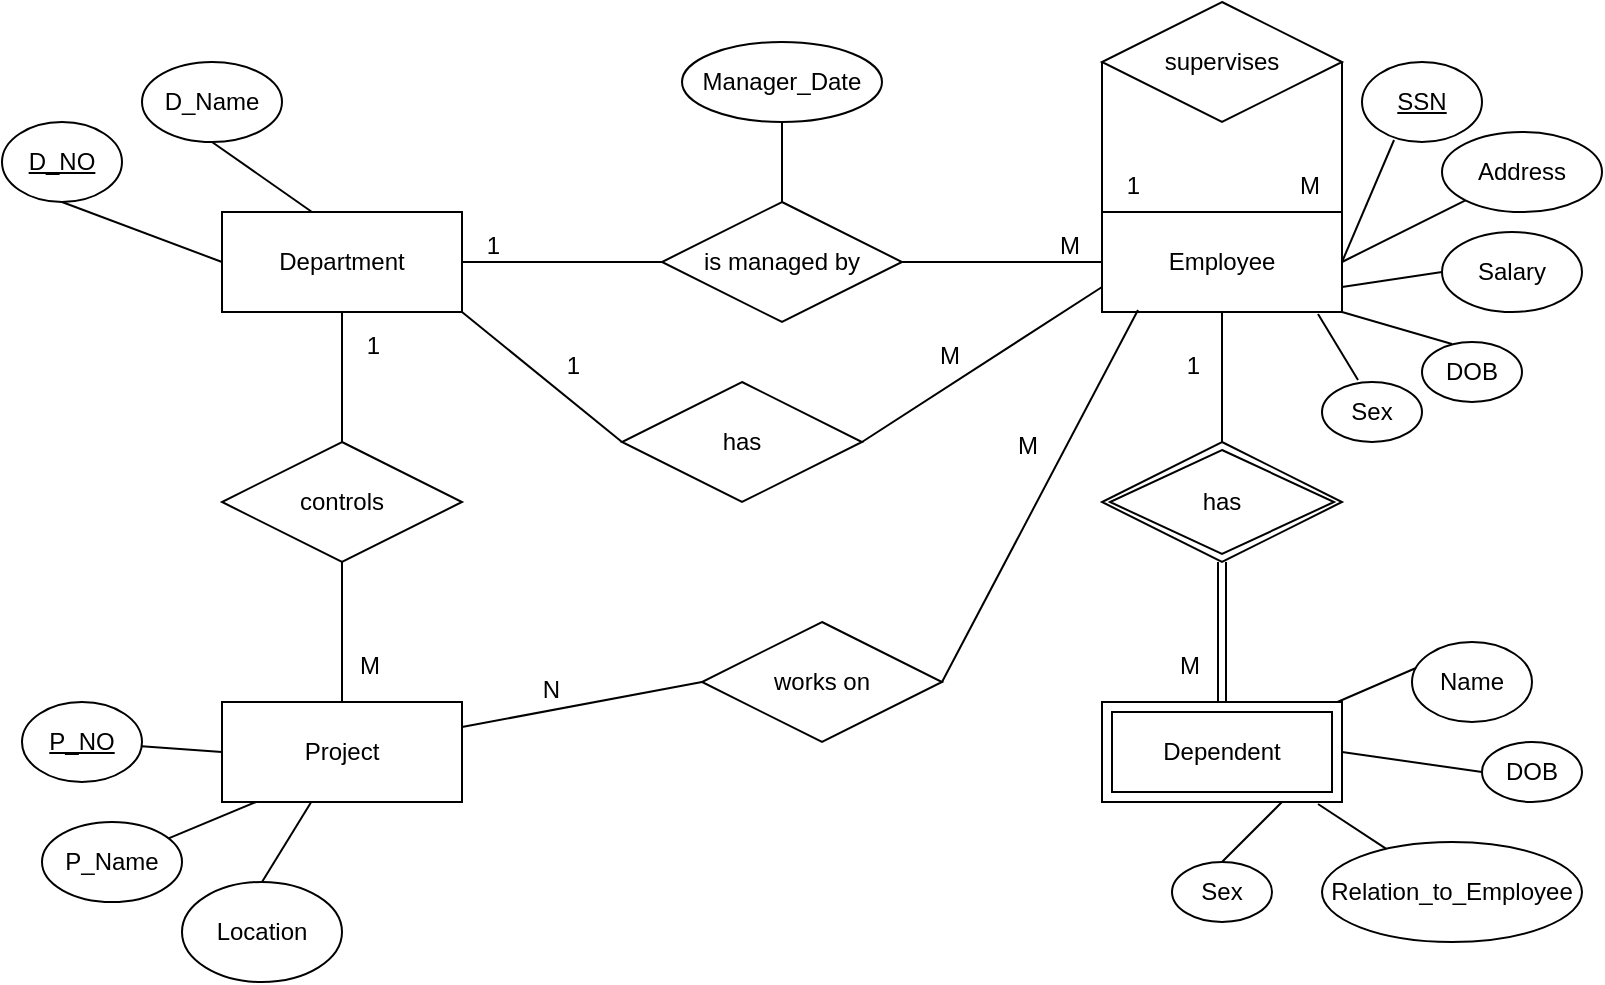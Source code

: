 <mxfile version="21.3.7" type="device">
  <diagram name="Page-1" id="j6ZAPR2rqscoWytCptds">
    <mxGraphModel dx="880" dy="532" grid="1" gridSize="10" guides="1" tooltips="1" connect="1" arrows="1" fold="1" page="1" pageScale="1" pageWidth="827" pageHeight="1169" math="0" shadow="0">
      <root>
        <mxCell id="0" />
        <mxCell id="1" parent="0" />
        <mxCell id="d5MeWGmfOfFBkk8LVq3q-39" value="Department" style="whiteSpace=wrap;html=1;align=center;" vertex="1" parent="1">
          <mxGeometry x="120" y="175" width="120" height="50" as="geometry" />
        </mxCell>
        <mxCell id="d5MeWGmfOfFBkk8LVq3q-40" value="Employee" style="whiteSpace=wrap;html=1;align=center;" vertex="1" parent="1">
          <mxGeometry x="560" y="175" width="120" height="50" as="geometry" />
        </mxCell>
        <mxCell id="d5MeWGmfOfFBkk8LVq3q-41" value="Project" style="whiteSpace=wrap;html=1;align=center;" vertex="1" parent="1">
          <mxGeometry x="120" y="420" width="120" height="50" as="geometry" />
        </mxCell>
        <mxCell id="d5MeWGmfOfFBkk8LVq3q-42" value="Dependent" style="shape=ext;margin=3;double=1;whiteSpace=wrap;html=1;align=center;" vertex="1" parent="1">
          <mxGeometry x="560" y="420" width="120" height="50" as="geometry" />
        </mxCell>
        <mxCell id="d5MeWGmfOfFBkk8LVq3q-44" value="is managed by" style="shape=rhombus;perimeter=rhombusPerimeter;whiteSpace=wrap;html=1;align=center;" vertex="1" parent="1">
          <mxGeometry x="340" y="170" width="120" height="60" as="geometry" />
        </mxCell>
        <mxCell id="d5MeWGmfOfFBkk8LVq3q-49" value="" style="endArrow=none;html=1;rounded=0;exitX=0;exitY=0.5;exitDx=0;exitDy=0;" edge="1" parent="1" source="d5MeWGmfOfFBkk8LVq3q-44" target="d5MeWGmfOfFBkk8LVq3q-39">
          <mxGeometry relative="1" as="geometry">
            <mxPoint x="200" y="250" as="sourcePoint" />
            <mxPoint x="260" y="200" as="targetPoint" />
          </mxGeometry>
        </mxCell>
        <mxCell id="d5MeWGmfOfFBkk8LVq3q-50" value="1" style="resizable=0;html=1;whiteSpace=wrap;align=right;verticalAlign=bottom;" connectable="0" vertex="1" parent="d5MeWGmfOfFBkk8LVq3q-49">
          <mxGeometry x="1" relative="1" as="geometry">
            <mxPoint x="20" as="offset" />
          </mxGeometry>
        </mxCell>
        <mxCell id="d5MeWGmfOfFBkk8LVq3q-51" value="" style="endArrow=none;html=1;rounded=0;entryX=0;entryY=0.5;entryDx=0;entryDy=0;exitX=1;exitY=0.5;exitDx=0;exitDy=0;" edge="1" parent="1" source="d5MeWGmfOfFBkk8LVq3q-44" target="d5MeWGmfOfFBkk8LVq3q-40">
          <mxGeometry relative="1" as="geometry">
            <mxPoint x="340" y="350" as="sourcePoint" />
            <mxPoint x="500" y="350" as="targetPoint" />
          </mxGeometry>
        </mxCell>
        <mxCell id="d5MeWGmfOfFBkk8LVq3q-52" value="M" style="resizable=0;html=1;whiteSpace=wrap;align=right;verticalAlign=bottom;" connectable="0" vertex="1" parent="d5MeWGmfOfFBkk8LVq3q-51">
          <mxGeometry x="1" relative="1" as="geometry">
            <mxPoint x="-10" as="offset" />
          </mxGeometry>
        </mxCell>
        <mxCell id="d5MeWGmfOfFBkk8LVq3q-54" value="D_NO" style="ellipse;whiteSpace=wrap;html=1;align=center;fontStyle=4;" vertex="1" parent="1">
          <mxGeometry x="10" y="130" width="60" height="40" as="geometry" />
        </mxCell>
        <mxCell id="d5MeWGmfOfFBkk8LVq3q-55" value="D_Name" style="ellipse;whiteSpace=wrap;html=1;align=center;" vertex="1" parent="1">
          <mxGeometry x="80" y="100" width="70" height="40" as="geometry" />
        </mxCell>
        <mxCell id="d5MeWGmfOfFBkk8LVq3q-56" value="" style="endArrow=none;html=1;rounded=0;exitX=0.5;exitY=1;exitDx=0;exitDy=0;entryX=0.375;entryY=0;entryDx=0;entryDy=0;entryPerimeter=0;" edge="1" parent="1" source="d5MeWGmfOfFBkk8LVq3q-55" target="d5MeWGmfOfFBkk8LVq3q-39">
          <mxGeometry relative="1" as="geometry">
            <mxPoint x="120" y="160" as="sourcePoint" />
            <mxPoint x="280" y="160" as="targetPoint" />
          </mxGeometry>
        </mxCell>
        <mxCell id="d5MeWGmfOfFBkk8LVq3q-57" value="" style="endArrow=none;html=1;rounded=0;exitX=0.5;exitY=1;exitDx=0;exitDy=0;entryX=0;entryY=0.5;entryDx=0;entryDy=0;" edge="1" parent="1" source="d5MeWGmfOfFBkk8LVq3q-54" target="d5MeWGmfOfFBkk8LVq3q-39">
          <mxGeometry relative="1" as="geometry">
            <mxPoint x="40" y="210" as="sourcePoint" />
            <mxPoint x="200" y="210" as="targetPoint" />
          </mxGeometry>
        </mxCell>
        <mxCell id="d5MeWGmfOfFBkk8LVq3q-59" value="controls" style="shape=rhombus;perimeter=rhombusPerimeter;whiteSpace=wrap;html=1;align=center;" vertex="1" parent="1">
          <mxGeometry x="120" y="290" width="120" height="60" as="geometry" />
        </mxCell>
        <mxCell id="d5MeWGmfOfFBkk8LVq3q-60" value="" style="endArrow=none;html=1;rounded=0;entryX=0.5;entryY=1;entryDx=0;entryDy=0;exitX=0.5;exitY=0;exitDx=0;exitDy=0;" edge="1" parent="1" source="d5MeWGmfOfFBkk8LVq3q-59" target="d5MeWGmfOfFBkk8LVq3q-39">
          <mxGeometry relative="1" as="geometry">
            <mxPoint x="340" y="350" as="sourcePoint" />
            <mxPoint x="500" y="350" as="targetPoint" />
          </mxGeometry>
        </mxCell>
        <mxCell id="d5MeWGmfOfFBkk8LVq3q-61" value="1" style="resizable=0;html=1;whiteSpace=wrap;align=right;verticalAlign=bottom;" connectable="0" vertex="1" parent="d5MeWGmfOfFBkk8LVq3q-60">
          <mxGeometry x="1" relative="1" as="geometry">
            <mxPoint x="20" y="25" as="offset" />
          </mxGeometry>
        </mxCell>
        <mxCell id="d5MeWGmfOfFBkk8LVq3q-62" value="" style="endArrow=none;html=1;rounded=0;exitX=0.5;exitY=1;exitDx=0;exitDy=0;entryX=0.5;entryY=0;entryDx=0;entryDy=0;" edge="1" parent="1" source="d5MeWGmfOfFBkk8LVq3q-59" target="d5MeWGmfOfFBkk8LVq3q-41">
          <mxGeometry relative="1" as="geometry">
            <mxPoint x="340" y="350" as="sourcePoint" />
            <mxPoint x="500" y="350" as="targetPoint" />
          </mxGeometry>
        </mxCell>
        <mxCell id="d5MeWGmfOfFBkk8LVq3q-63" value="M" style="resizable=0;html=1;whiteSpace=wrap;align=right;verticalAlign=bottom;" connectable="0" vertex="1" parent="d5MeWGmfOfFBkk8LVq3q-62">
          <mxGeometry x="1" relative="1" as="geometry">
            <mxPoint x="20" y="-10" as="offset" />
          </mxGeometry>
        </mxCell>
        <mxCell id="d5MeWGmfOfFBkk8LVq3q-64" value="P_NO" style="ellipse;whiteSpace=wrap;html=1;align=center;fontStyle=4;" vertex="1" parent="1">
          <mxGeometry x="20" y="420" width="60" height="40" as="geometry" />
        </mxCell>
        <mxCell id="d5MeWGmfOfFBkk8LVq3q-65" value="P_Name" style="ellipse;whiteSpace=wrap;html=1;align=center;" vertex="1" parent="1">
          <mxGeometry x="30" y="480" width="70" height="40" as="geometry" />
        </mxCell>
        <mxCell id="d5MeWGmfOfFBkk8LVq3q-66" value="Location" style="ellipse;whiteSpace=wrap;html=1;align=center;" vertex="1" parent="1">
          <mxGeometry x="100" y="510" width="80" height="50" as="geometry" />
        </mxCell>
        <mxCell id="d5MeWGmfOfFBkk8LVq3q-68" value="" style="endArrow=none;html=1;rounded=0;entryX=0;entryY=0.5;entryDx=0;entryDy=0;" edge="1" parent="1" source="d5MeWGmfOfFBkk8LVq3q-64" target="d5MeWGmfOfFBkk8LVq3q-41">
          <mxGeometry relative="1" as="geometry">
            <mxPoint x="340" y="350" as="sourcePoint" />
            <mxPoint x="500" y="350" as="targetPoint" />
          </mxGeometry>
        </mxCell>
        <mxCell id="d5MeWGmfOfFBkk8LVq3q-69" value="" style="endArrow=none;html=1;rounded=0;entryX=0.142;entryY=1;entryDx=0;entryDy=0;entryPerimeter=0;" edge="1" parent="1" source="d5MeWGmfOfFBkk8LVq3q-65" target="d5MeWGmfOfFBkk8LVq3q-41">
          <mxGeometry relative="1" as="geometry">
            <mxPoint x="340" y="350" as="sourcePoint" />
            <mxPoint x="500" y="350" as="targetPoint" />
          </mxGeometry>
        </mxCell>
        <mxCell id="d5MeWGmfOfFBkk8LVq3q-70" value="" style="endArrow=none;html=1;rounded=0;exitX=0.5;exitY=0;exitDx=0;exitDy=0;" edge="1" parent="1" source="d5MeWGmfOfFBkk8LVq3q-66" target="d5MeWGmfOfFBkk8LVq3q-41">
          <mxGeometry relative="1" as="geometry">
            <mxPoint x="340" y="350" as="sourcePoint" />
            <mxPoint x="210" y="530" as="targetPoint" />
          </mxGeometry>
        </mxCell>
        <mxCell id="d5MeWGmfOfFBkk8LVq3q-71" value="SSN" style="ellipse;whiteSpace=wrap;html=1;align=center;fontStyle=4;" vertex="1" parent="1">
          <mxGeometry x="690" y="100" width="60" height="40" as="geometry" />
        </mxCell>
        <mxCell id="d5MeWGmfOfFBkk8LVq3q-72" value="Address" style="ellipse;whiteSpace=wrap;html=1;align=center;" vertex="1" parent="1">
          <mxGeometry x="730" y="135" width="80" height="40" as="geometry" />
        </mxCell>
        <mxCell id="d5MeWGmfOfFBkk8LVq3q-73" value="Salary" style="ellipse;whiteSpace=wrap;html=1;align=center;" vertex="1" parent="1">
          <mxGeometry x="730" y="185" width="70" height="40" as="geometry" />
        </mxCell>
        <mxCell id="d5MeWGmfOfFBkk8LVq3q-74" value="DOB" style="ellipse;whiteSpace=wrap;html=1;align=center;" vertex="1" parent="1">
          <mxGeometry x="720" y="240" width="50" height="30" as="geometry" />
        </mxCell>
        <mxCell id="d5MeWGmfOfFBkk8LVq3q-75" value="Sex" style="ellipse;whiteSpace=wrap;html=1;align=center;" vertex="1" parent="1">
          <mxGeometry x="670" y="260" width="50" height="30" as="geometry" />
        </mxCell>
        <mxCell id="d5MeWGmfOfFBkk8LVq3q-77" value="" style="endArrow=none;html=1;rounded=0;entryX=0.267;entryY=0.975;entryDx=0;entryDy=0;exitX=1;exitY=0.5;exitDx=0;exitDy=0;entryPerimeter=0;" edge="1" parent="1" source="d5MeWGmfOfFBkk8LVq3q-40" target="d5MeWGmfOfFBkk8LVq3q-71">
          <mxGeometry relative="1" as="geometry">
            <mxPoint x="480" y="270" as="sourcePoint" />
            <mxPoint x="640" y="270" as="targetPoint" />
          </mxGeometry>
        </mxCell>
        <mxCell id="d5MeWGmfOfFBkk8LVq3q-78" value="" style="endArrow=none;html=1;rounded=0;entryX=0;entryY=1;entryDx=0;entryDy=0;exitX=1;exitY=0.5;exitDx=0;exitDy=0;" edge="1" parent="1" source="d5MeWGmfOfFBkk8LVq3q-40" target="d5MeWGmfOfFBkk8LVq3q-72">
          <mxGeometry relative="1" as="geometry">
            <mxPoint x="600" y="250" as="sourcePoint" />
            <mxPoint x="760" y="250" as="targetPoint" />
          </mxGeometry>
        </mxCell>
        <mxCell id="d5MeWGmfOfFBkk8LVq3q-79" value="" style="endArrow=none;html=1;rounded=0;entryX=0;entryY=0.5;entryDx=0;entryDy=0;exitX=1;exitY=0.75;exitDx=0;exitDy=0;" edge="1" parent="1" source="d5MeWGmfOfFBkk8LVq3q-40" target="d5MeWGmfOfFBkk8LVq3q-73">
          <mxGeometry relative="1" as="geometry">
            <mxPoint x="340" y="350" as="sourcePoint" />
            <mxPoint x="500" y="350" as="targetPoint" />
          </mxGeometry>
        </mxCell>
        <mxCell id="d5MeWGmfOfFBkk8LVq3q-80" value="" style="endArrow=none;html=1;rounded=0;entryX=0.3;entryY=0.033;entryDx=0;entryDy=0;entryPerimeter=0;exitX=1;exitY=1;exitDx=0;exitDy=0;" edge="1" parent="1" source="d5MeWGmfOfFBkk8LVq3q-40" target="d5MeWGmfOfFBkk8LVq3q-74">
          <mxGeometry relative="1" as="geometry">
            <mxPoint x="340" y="350" as="sourcePoint" />
            <mxPoint x="500" y="350" as="targetPoint" />
          </mxGeometry>
        </mxCell>
        <mxCell id="d5MeWGmfOfFBkk8LVq3q-81" value="" style="endArrow=none;html=1;rounded=0;exitX=0.9;exitY=1.02;exitDx=0;exitDy=0;exitPerimeter=0;entryX=0.36;entryY=-0.033;entryDx=0;entryDy=0;entryPerimeter=0;" edge="1" parent="1" source="d5MeWGmfOfFBkk8LVq3q-40" target="d5MeWGmfOfFBkk8LVq3q-75">
          <mxGeometry relative="1" as="geometry">
            <mxPoint x="340" y="350" as="sourcePoint" />
            <mxPoint x="680" y="250" as="targetPoint" />
          </mxGeometry>
        </mxCell>
        <mxCell id="d5MeWGmfOfFBkk8LVq3q-83" value="Name" style="ellipse;whiteSpace=wrap;html=1;align=center;" vertex="1" parent="1">
          <mxGeometry x="715" y="390" width="60" height="40" as="geometry" />
        </mxCell>
        <mxCell id="d5MeWGmfOfFBkk8LVq3q-84" value="Sex" style="ellipse;whiteSpace=wrap;html=1;align=center;" vertex="1" parent="1">
          <mxGeometry x="595" y="500" width="50" height="30" as="geometry" />
        </mxCell>
        <mxCell id="d5MeWGmfOfFBkk8LVq3q-85" value="DOB" style="ellipse;whiteSpace=wrap;html=1;align=center;" vertex="1" parent="1">
          <mxGeometry x="750" y="440" width="50" height="30" as="geometry" />
        </mxCell>
        <mxCell id="d5MeWGmfOfFBkk8LVq3q-86" value="Relation_to_Employee" style="ellipse;whiteSpace=wrap;html=1;align=center;" vertex="1" parent="1">
          <mxGeometry x="670" y="490" width="130" height="50" as="geometry" />
        </mxCell>
        <mxCell id="d5MeWGmfOfFBkk8LVq3q-87" value="" style="endArrow=none;html=1;rounded=0;exitX=0.5;exitY=0;exitDx=0;exitDy=0;entryX=0.75;entryY=1;entryDx=0;entryDy=0;" edge="1" parent="1" source="d5MeWGmfOfFBkk8LVq3q-84" target="d5MeWGmfOfFBkk8LVq3q-42">
          <mxGeometry relative="1" as="geometry">
            <mxPoint x="340" y="350" as="sourcePoint" />
            <mxPoint x="500" y="350" as="targetPoint" />
          </mxGeometry>
        </mxCell>
        <mxCell id="d5MeWGmfOfFBkk8LVq3q-88" value="" style="endArrow=none;html=1;rounded=0;entryX=0.033;entryY=0.325;entryDx=0;entryDy=0;entryPerimeter=0;" edge="1" parent="1" source="d5MeWGmfOfFBkk8LVq3q-42" target="d5MeWGmfOfFBkk8LVq3q-83">
          <mxGeometry relative="1" as="geometry">
            <mxPoint x="340" y="350" as="sourcePoint" />
            <mxPoint x="500" y="350" as="targetPoint" />
          </mxGeometry>
        </mxCell>
        <mxCell id="d5MeWGmfOfFBkk8LVq3q-89" value="" style="endArrow=none;html=1;rounded=0;entryX=0;entryY=0.5;entryDx=0;entryDy=0;exitX=1;exitY=0.5;exitDx=0;exitDy=0;" edge="1" parent="1" source="d5MeWGmfOfFBkk8LVq3q-42" target="d5MeWGmfOfFBkk8LVq3q-85">
          <mxGeometry relative="1" as="geometry">
            <mxPoint x="340" y="350" as="sourcePoint" />
            <mxPoint x="500" y="350" as="targetPoint" />
          </mxGeometry>
        </mxCell>
        <mxCell id="d5MeWGmfOfFBkk8LVq3q-92" value="" style="endArrow=none;html=1;rounded=0;exitX=0.9;exitY=1.02;exitDx=0;exitDy=0;exitPerimeter=0;" edge="1" parent="1" source="d5MeWGmfOfFBkk8LVq3q-42" target="d5MeWGmfOfFBkk8LVq3q-86">
          <mxGeometry relative="1" as="geometry">
            <mxPoint x="340" y="350" as="sourcePoint" />
            <mxPoint x="500" y="350" as="targetPoint" />
          </mxGeometry>
        </mxCell>
        <mxCell id="d5MeWGmfOfFBkk8LVq3q-94" value="" style="endArrow=none;html=1;rounded=0;entryX=0.5;entryY=1;entryDx=0;entryDy=0;exitX=0.5;exitY=0;exitDx=0;exitDy=0;" edge="1" parent="1" source="d5MeWGmfOfFBkk8LVq3q-114" target="d5MeWGmfOfFBkk8LVq3q-40">
          <mxGeometry relative="1" as="geometry">
            <mxPoint x="590" y="280" as="sourcePoint" />
            <mxPoint x="500" y="300" as="targetPoint" />
          </mxGeometry>
        </mxCell>
        <mxCell id="d5MeWGmfOfFBkk8LVq3q-95" value="1" style="resizable=0;html=1;whiteSpace=wrap;align=right;verticalAlign=bottom;" connectable="0" vertex="1" parent="d5MeWGmfOfFBkk8LVq3q-94">
          <mxGeometry x="1" relative="1" as="geometry">
            <mxPoint x="-10" y="35" as="offset" />
          </mxGeometry>
        </mxCell>
        <mxCell id="d5MeWGmfOfFBkk8LVq3q-96" value="" style="shape=link;html=1;rounded=0;entryX=0.5;entryY=0;entryDx=0;entryDy=0;exitX=0.5;exitY=1;exitDx=0;exitDy=0;" edge="1" parent="1" source="d5MeWGmfOfFBkk8LVq3q-114" target="d5MeWGmfOfFBkk8LVq3q-42">
          <mxGeometry relative="1" as="geometry">
            <mxPoint x="640" y="380" as="sourcePoint" />
            <mxPoint x="500" y="300" as="targetPoint" />
          </mxGeometry>
        </mxCell>
        <mxCell id="d5MeWGmfOfFBkk8LVq3q-97" value="M" style="resizable=0;html=1;whiteSpace=wrap;align=right;verticalAlign=bottom;" connectable="0" vertex="1" parent="d5MeWGmfOfFBkk8LVq3q-96">
          <mxGeometry x="1" relative="1" as="geometry">
            <mxPoint x="-10" y="-10" as="offset" />
          </mxGeometry>
        </mxCell>
        <mxCell id="d5MeWGmfOfFBkk8LVq3q-98" value="works on" style="shape=rhombus;perimeter=rhombusPerimeter;whiteSpace=wrap;html=1;align=center;" vertex="1" parent="1">
          <mxGeometry x="360" y="380" width="120" height="60" as="geometry" />
        </mxCell>
        <mxCell id="d5MeWGmfOfFBkk8LVq3q-99" value="" style="endArrow=none;html=1;rounded=0;exitX=1;exitY=0.5;exitDx=0;exitDy=0;entryX=0.15;entryY=0.98;entryDx=0;entryDy=0;entryPerimeter=0;" edge="1" parent="1" source="d5MeWGmfOfFBkk8LVq3q-98" target="d5MeWGmfOfFBkk8LVq3q-40">
          <mxGeometry relative="1" as="geometry">
            <mxPoint x="340" y="300" as="sourcePoint" />
            <mxPoint x="500" y="300" as="targetPoint" />
          </mxGeometry>
        </mxCell>
        <mxCell id="d5MeWGmfOfFBkk8LVq3q-100" value="M" style="resizable=0;html=1;whiteSpace=wrap;align=right;verticalAlign=bottom;" connectable="0" vertex="1" parent="d5MeWGmfOfFBkk8LVq3q-99">
          <mxGeometry x="1" relative="1" as="geometry">
            <mxPoint x="-48" y="76" as="offset" />
          </mxGeometry>
        </mxCell>
        <mxCell id="d5MeWGmfOfFBkk8LVq3q-101" value="" style="endArrow=none;html=1;rounded=0;entryX=1;entryY=0.25;entryDx=0;entryDy=0;exitX=0;exitY=0.5;exitDx=0;exitDy=0;" edge="1" parent="1" source="d5MeWGmfOfFBkk8LVq3q-98" target="d5MeWGmfOfFBkk8LVq3q-41">
          <mxGeometry relative="1" as="geometry">
            <mxPoint x="340" y="300" as="sourcePoint" />
            <mxPoint x="500" y="300" as="targetPoint" />
          </mxGeometry>
        </mxCell>
        <mxCell id="d5MeWGmfOfFBkk8LVq3q-102" value="N" style="resizable=0;html=1;whiteSpace=wrap;align=right;verticalAlign=bottom;" connectable="0" vertex="1" parent="d5MeWGmfOfFBkk8LVq3q-101">
          <mxGeometry x="1" relative="1" as="geometry">
            <mxPoint x="50" y="-10" as="offset" />
          </mxGeometry>
        </mxCell>
        <mxCell id="d5MeWGmfOfFBkk8LVq3q-103" value="Manager_Date" style="ellipse;whiteSpace=wrap;html=1;align=center;" vertex="1" parent="1">
          <mxGeometry x="350" y="90" width="100" height="40" as="geometry" />
        </mxCell>
        <mxCell id="d5MeWGmfOfFBkk8LVq3q-105" value="supervises" style="shape=rhombus;perimeter=rhombusPerimeter;whiteSpace=wrap;html=1;align=center;" vertex="1" parent="1">
          <mxGeometry x="560" y="70" width="120" height="60" as="geometry" />
        </mxCell>
        <mxCell id="d5MeWGmfOfFBkk8LVq3q-106" value="" style="endArrow=none;html=1;rounded=0;entryX=0;entryY=0;entryDx=0;entryDy=0;exitX=0;exitY=0.5;exitDx=0;exitDy=0;" edge="1" parent="1" source="d5MeWGmfOfFBkk8LVq3q-105" target="d5MeWGmfOfFBkk8LVq3q-40">
          <mxGeometry relative="1" as="geometry">
            <mxPoint x="340" y="300" as="sourcePoint" />
            <mxPoint x="500" y="300" as="targetPoint" />
          </mxGeometry>
        </mxCell>
        <mxCell id="d5MeWGmfOfFBkk8LVq3q-107" value="1" style="resizable=0;html=1;whiteSpace=wrap;align=right;verticalAlign=bottom;" connectable="0" vertex="1" parent="d5MeWGmfOfFBkk8LVq3q-106">
          <mxGeometry x="1" relative="1" as="geometry">
            <mxPoint x="20" y="-5" as="offset" />
          </mxGeometry>
        </mxCell>
        <mxCell id="d5MeWGmfOfFBkk8LVq3q-108" value="" style="endArrow=none;html=1;rounded=0;entryX=1;entryY=0;entryDx=0;entryDy=0;exitX=1;exitY=0.5;exitDx=0;exitDy=0;" edge="1" parent="1" source="d5MeWGmfOfFBkk8LVq3q-105" target="d5MeWGmfOfFBkk8LVq3q-40">
          <mxGeometry relative="1" as="geometry">
            <mxPoint x="340" y="300" as="sourcePoint" />
            <mxPoint x="500" y="300" as="targetPoint" />
          </mxGeometry>
        </mxCell>
        <mxCell id="d5MeWGmfOfFBkk8LVq3q-109" value="M" style="resizable=0;html=1;whiteSpace=wrap;align=right;verticalAlign=bottom;" connectable="0" vertex="1" parent="d5MeWGmfOfFBkk8LVq3q-108">
          <mxGeometry x="1" relative="1" as="geometry">
            <mxPoint x="-10" y="-5" as="offset" />
          </mxGeometry>
        </mxCell>
        <mxCell id="d5MeWGmfOfFBkk8LVq3q-112" value="" style="endArrow=none;html=1;rounded=0;entryX=0.5;entryY=1;entryDx=0;entryDy=0;exitX=0.5;exitY=0;exitDx=0;exitDy=0;" edge="1" parent="1" source="d5MeWGmfOfFBkk8LVq3q-44" target="d5MeWGmfOfFBkk8LVq3q-103">
          <mxGeometry relative="1" as="geometry">
            <mxPoint x="340" y="300" as="sourcePoint" />
            <mxPoint x="500" y="300" as="targetPoint" />
          </mxGeometry>
        </mxCell>
        <mxCell id="d5MeWGmfOfFBkk8LVq3q-113" value="has" style="shape=rhombus;perimeter=rhombusPerimeter;whiteSpace=wrap;html=1;align=center;" vertex="1" parent="1">
          <mxGeometry x="320" y="260" width="120" height="60" as="geometry" />
        </mxCell>
        <mxCell id="d5MeWGmfOfFBkk8LVq3q-114" value="has" style="shape=rhombus;double=1;perimeter=rhombusPerimeter;whiteSpace=wrap;html=1;align=center;" vertex="1" parent="1">
          <mxGeometry x="560" y="290" width="120" height="60" as="geometry" />
        </mxCell>
        <mxCell id="d5MeWGmfOfFBkk8LVq3q-120" value="" style="endArrow=none;html=1;rounded=0;entryX=0;entryY=0.75;entryDx=0;entryDy=0;exitX=1;exitY=0.5;exitDx=0;exitDy=0;" edge="1" parent="1" source="d5MeWGmfOfFBkk8LVq3q-113" target="d5MeWGmfOfFBkk8LVq3q-40">
          <mxGeometry relative="1" as="geometry">
            <mxPoint x="340" y="300" as="sourcePoint" />
            <mxPoint x="500" y="300" as="targetPoint" />
          </mxGeometry>
        </mxCell>
        <mxCell id="d5MeWGmfOfFBkk8LVq3q-121" value="M" style="resizable=0;html=1;whiteSpace=wrap;align=right;verticalAlign=bottom;" connectable="0" vertex="1" parent="d5MeWGmfOfFBkk8LVq3q-120">
          <mxGeometry x="1" relative="1" as="geometry">
            <mxPoint x="-70" y="43" as="offset" />
          </mxGeometry>
        </mxCell>
        <mxCell id="d5MeWGmfOfFBkk8LVq3q-122" value="" style="endArrow=none;html=1;rounded=0;entryX=1;entryY=1;entryDx=0;entryDy=0;exitX=0;exitY=0.5;exitDx=0;exitDy=0;" edge="1" parent="1" source="d5MeWGmfOfFBkk8LVq3q-113" target="d5MeWGmfOfFBkk8LVq3q-39">
          <mxGeometry relative="1" as="geometry">
            <mxPoint x="340" y="300" as="sourcePoint" />
            <mxPoint x="500" y="300" as="targetPoint" />
          </mxGeometry>
        </mxCell>
        <mxCell id="d5MeWGmfOfFBkk8LVq3q-123" value="1" style="resizable=0;html=1;whiteSpace=wrap;align=right;verticalAlign=bottom;" connectable="0" vertex="1" parent="d5MeWGmfOfFBkk8LVq3q-122">
          <mxGeometry x="1" relative="1" as="geometry">
            <mxPoint x="60" y="35" as="offset" />
          </mxGeometry>
        </mxCell>
      </root>
    </mxGraphModel>
  </diagram>
</mxfile>
